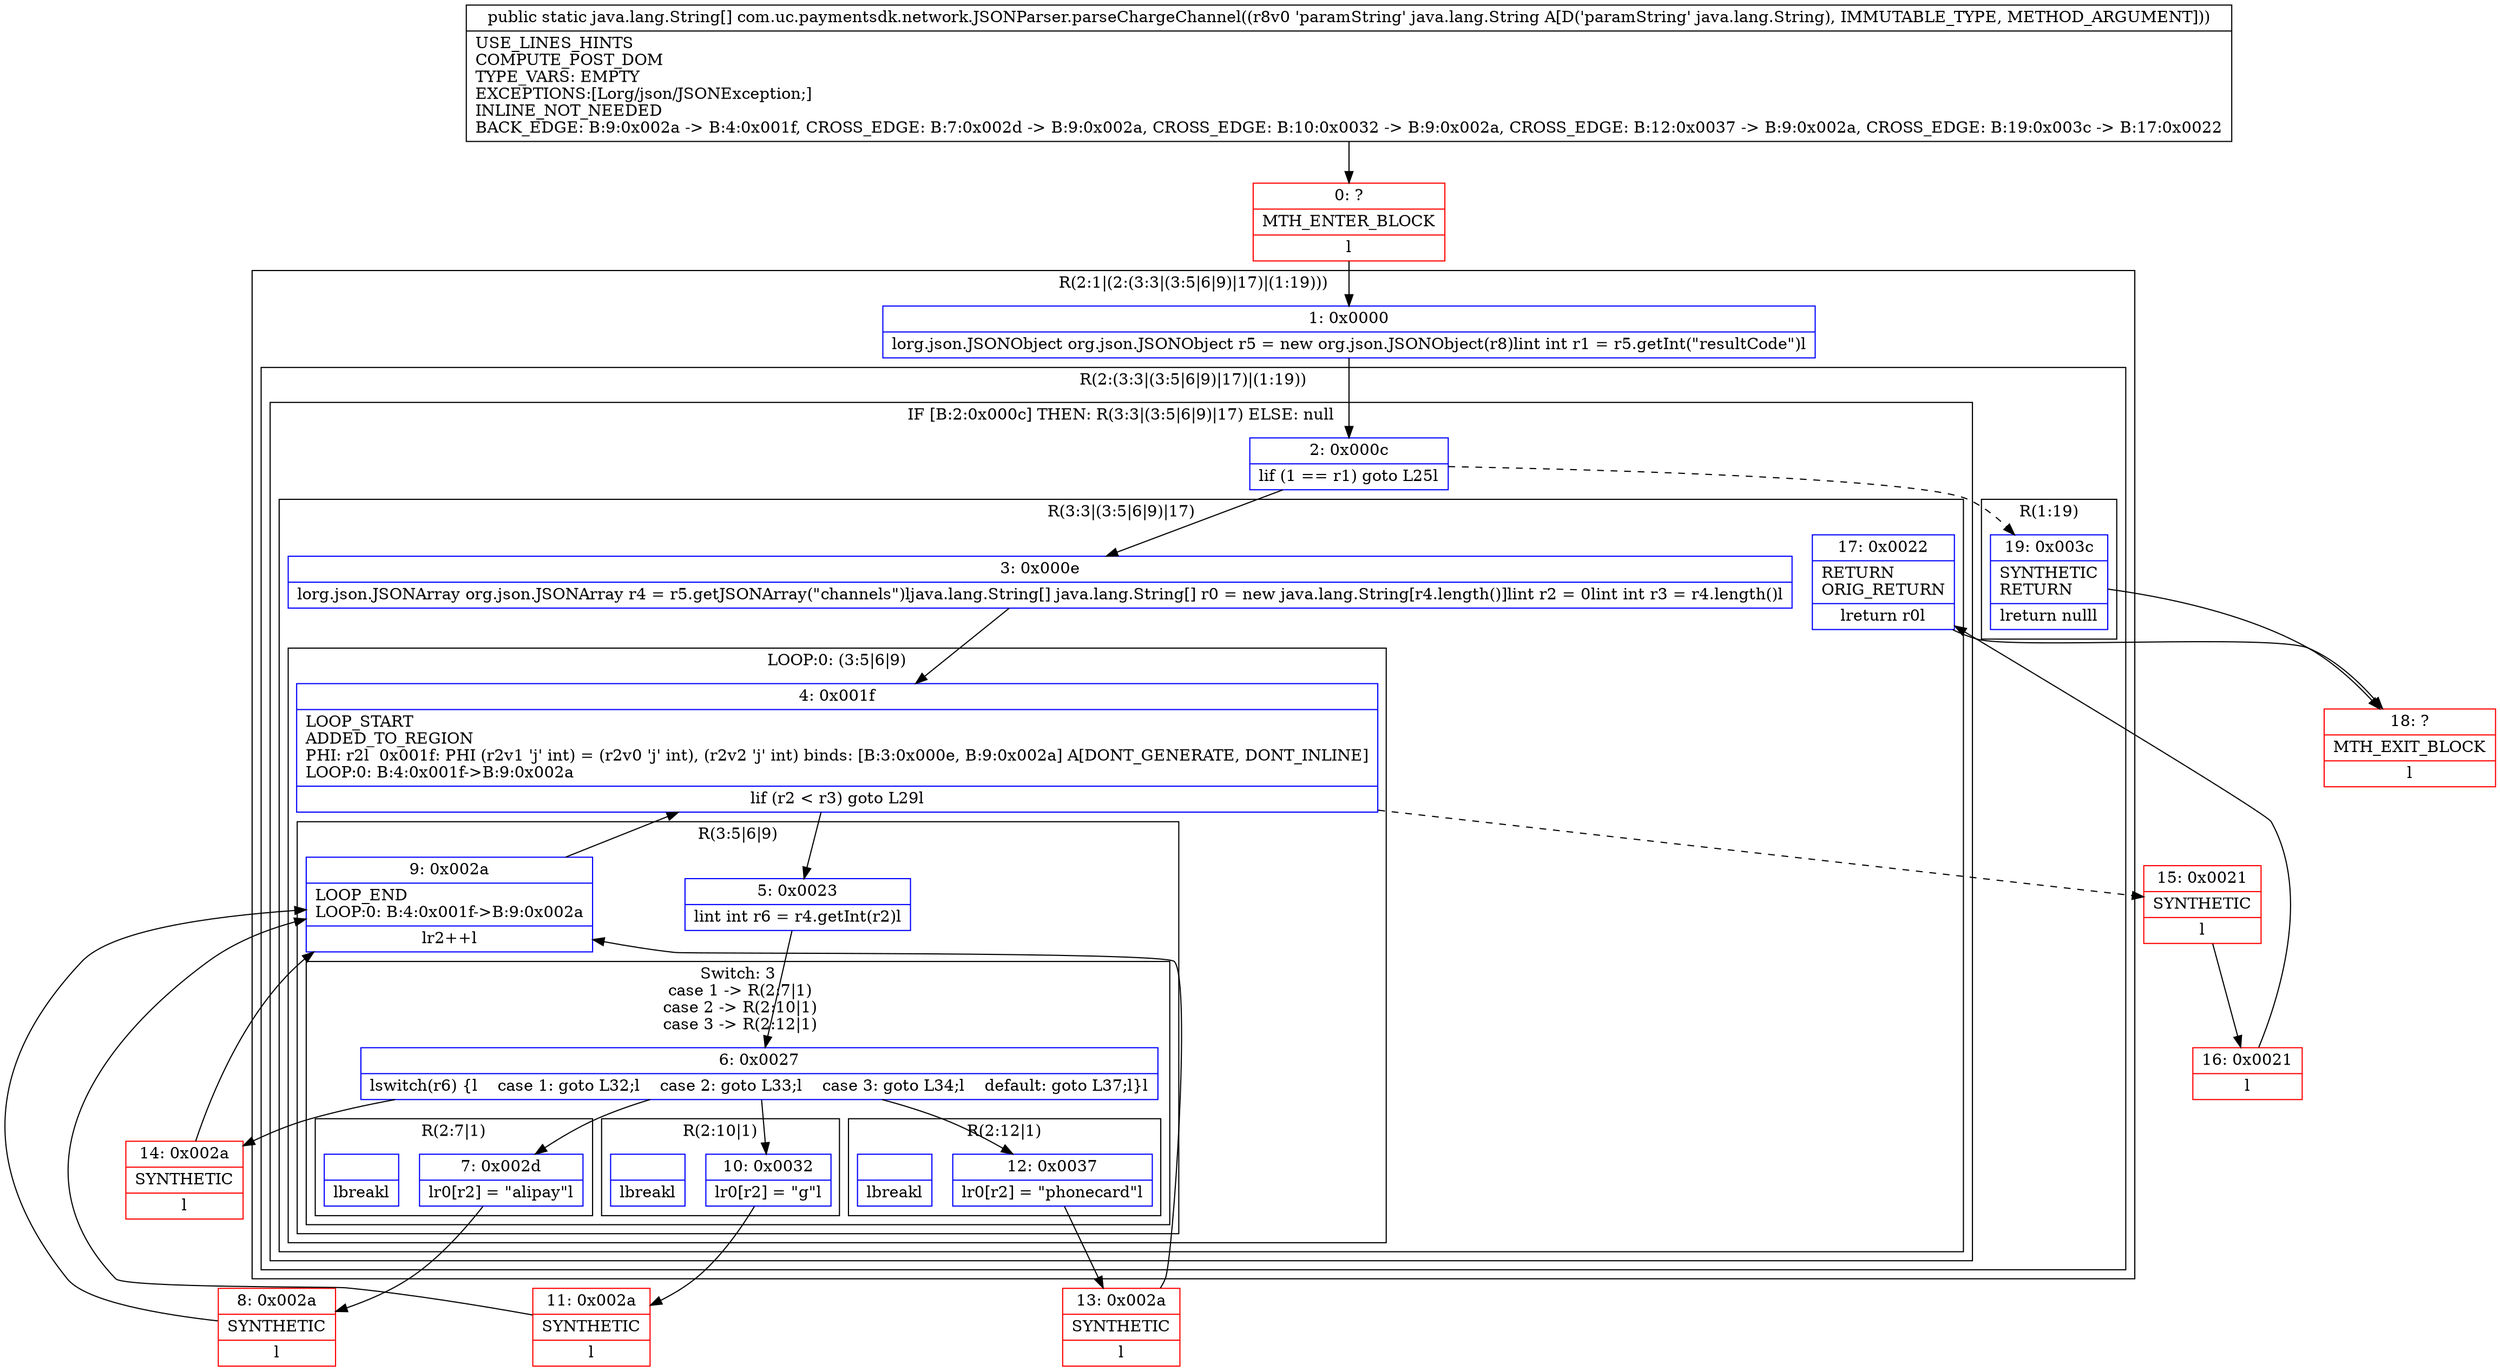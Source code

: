 digraph "CFG forcom.uc.paymentsdk.network.JSONParser.parseChargeChannel(Ljava\/lang\/String;)[Ljava\/lang\/String;" {
subgraph cluster_Region_1873757328 {
label = "R(2:1|(2:(3:3|(3:5|6|9)|17)|(1:19)))";
node [shape=record,color=blue];
Node_1 [shape=record,label="{1\:\ 0x0000|lorg.json.JSONObject org.json.JSONObject r5 = new org.json.JSONObject(r8)lint int r1 = r5.getInt(\"resultCode\")l}"];
subgraph cluster_Region_483364690 {
label = "R(2:(3:3|(3:5|6|9)|17)|(1:19))";
node [shape=record,color=blue];
subgraph cluster_IfRegion_2009312802 {
label = "IF [B:2:0x000c] THEN: R(3:3|(3:5|6|9)|17) ELSE: null";
node [shape=record,color=blue];
Node_2 [shape=record,label="{2\:\ 0x000c|lif (1 == r1) goto L25l}"];
subgraph cluster_Region_1669286849 {
label = "R(3:3|(3:5|6|9)|17)";
node [shape=record,color=blue];
Node_3 [shape=record,label="{3\:\ 0x000e|lorg.json.JSONArray org.json.JSONArray r4 = r5.getJSONArray(\"channels\")ljava.lang.String[] java.lang.String[] r0 = new java.lang.String[r4.length()]lint r2 = 0lint int r3 = r4.length()l}"];
subgraph cluster_LoopRegion_1179544230 {
label = "LOOP:0: (3:5|6|9)";
node [shape=record,color=blue];
Node_4 [shape=record,label="{4\:\ 0x001f|LOOP_START\lADDED_TO_REGION\lPHI: r2l  0x001f: PHI (r2v1 'j' int) = (r2v0 'j' int), (r2v2 'j' int) binds: [B:3:0x000e, B:9:0x002a] A[DONT_GENERATE, DONT_INLINE]\lLOOP:0: B:4:0x001f\-\>B:9:0x002a\l|lif (r2 \< r3) goto L29l}"];
subgraph cluster_Region_811860992 {
label = "R(3:5|6|9)";
node [shape=record,color=blue];
Node_5 [shape=record,label="{5\:\ 0x0023|lint int r6 = r4.getInt(r2)l}"];
subgraph cluster_SwitchRegion_824836010 {
label = "Switch: 3
 case 1 -> R(2:7|1)
 case 2 -> R(2:10|1)
 case 3 -> R(2:12|1)";
node [shape=record,color=blue];
Node_6 [shape=record,label="{6\:\ 0x0027|lswitch(r6) \{l    case 1: goto L32;l    case 2: goto L33;l    case 3: goto L34;l    default: goto L37;l\}l}"];
subgraph cluster_Region_637164888 {
label = "R(2:7|1)";
node [shape=record,color=blue];
Node_7 [shape=record,label="{7\:\ 0x002d|lr0[r2] = \"alipay\"l}"];
Node_InsnContainer_1935392780 [shape=record,label="{|lbreakl}"];
}
subgraph cluster_Region_1010969445 {
label = "R(2:10|1)";
node [shape=record,color=blue];
Node_10 [shape=record,label="{10\:\ 0x0032|lr0[r2] = \"g\"l}"];
Node_InsnContainer_882432378 [shape=record,label="{|lbreakl}"];
}
subgraph cluster_Region_1452941425 {
label = "R(2:12|1)";
node [shape=record,color=blue];
Node_12 [shape=record,label="{12\:\ 0x0037|lr0[r2] = \"phonecard\"l}"];
Node_InsnContainer_1372921867 [shape=record,label="{|lbreakl}"];
}
}
Node_9 [shape=record,label="{9\:\ 0x002a|LOOP_END\lLOOP:0: B:4:0x001f\-\>B:9:0x002a\l|lr2++l}"];
}
}
Node_17 [shape=record,label="{17\:\ 0x0022|RETURN\lORIG_RETURN\l|lreturn r0l}"];
}
}
subgraph cluster_Region_830505084 {
label = "R(1:19)";
node [shape=record,color=blue];
Node_19 [shape=record,label="{19\:\ 0x003c|SYNTHETIC\lRETURN\l|lreturn nulll}"];
}
}
}
Node_0 [shape=record,color=red,label="{0\:\ ?|MTH_ENTER_BLOCK\l|l}"];
Node_8 [shape=record,color=red,label="{8\:\ 0x002a|SYNTHETIC\l|l}"];
Node_11 [shape=record,color=red,label="{11\:\ 0x002a|SYNTHETIC\l|l}"];
Node_13 [shape=record,color=red,label="{13\:\ 0x002a|SYNTHETIC\l|l}"];
Node_14 [shape=record,color=red,label="{14\:\ 0x002a|SYNTHETIC\l|l}"];
Node_15 [shape=record,color=red,label="{15\:\ 0x0021|SYNTHETIC\l|l}"];
Node_16 [shape=record,color=red,label="{16\:\ 0x0021|l}"];
Node_18 [shape=record,color=red,label="{18\:\ ?|MTH_EXIT_BLOCK\l|l}"];
MethodNode[shape=record,label="{public static java.lang.String[] com.uc.paymentsdk.network.JSONParser.parseChargeChannel((r8v0 'paramString' java.lang.String A[D('paramString' java.lang.String), IMMUTABLE_TYPE, METHOD_ARGUMENT]))  | USE_LINES_HINTS\lCOMPUTE_POST_DOM\lTYPE_VARS: EMPTY\lEXCEPTIONS:[Lorg\/json\/JSONException;]\lINLINE_NOT_NEEDED\lBACK_EDGE: B:9:0x002a \-\> B:4:0x001f, CROSS_EDGE: B:7:0x002d \-\> B:9:0x002a, CROSS_EDGE: B:10:0x0032 \-\> B:9:0x002a, CROSS_EDGE: B:12:0x0037 \-\> B:9:0x002a, CROSS_EDGE: B:19:0x003c \-\> B:17:0x0022\l}"];
MethodNode -> Node_0;
Node_1 -> Node_2;
Node_2 -> Node_3;
Node_2 -> Node_19[style=dashed];
Node_3 -> Node_4;
Node_4 -> Node_5;
Node_4 -> Node_15[style=dashed];
Node_5 -> Node_6;
Node_6 -> Node_7;
Node_6 -> Node_10;
Node_6 -> Node_12;
Node_6 -> Node_14;
Node_7 -> Node_8;
Node_10 -> Node_11;
Node_12 -> Node_13;
Node_9 -> Node_4;
Node_17 -> Node_18;
Node_19 -> Node_18;
Node_0 -> Node_1;
Node_8 -> Node_9;
Node_11 -> Node_9;
Node_13 -> Node_9;
Node_14 -> Node_9;
Node_15 -> Node_16;
Node_16 -> Node_17;
}

